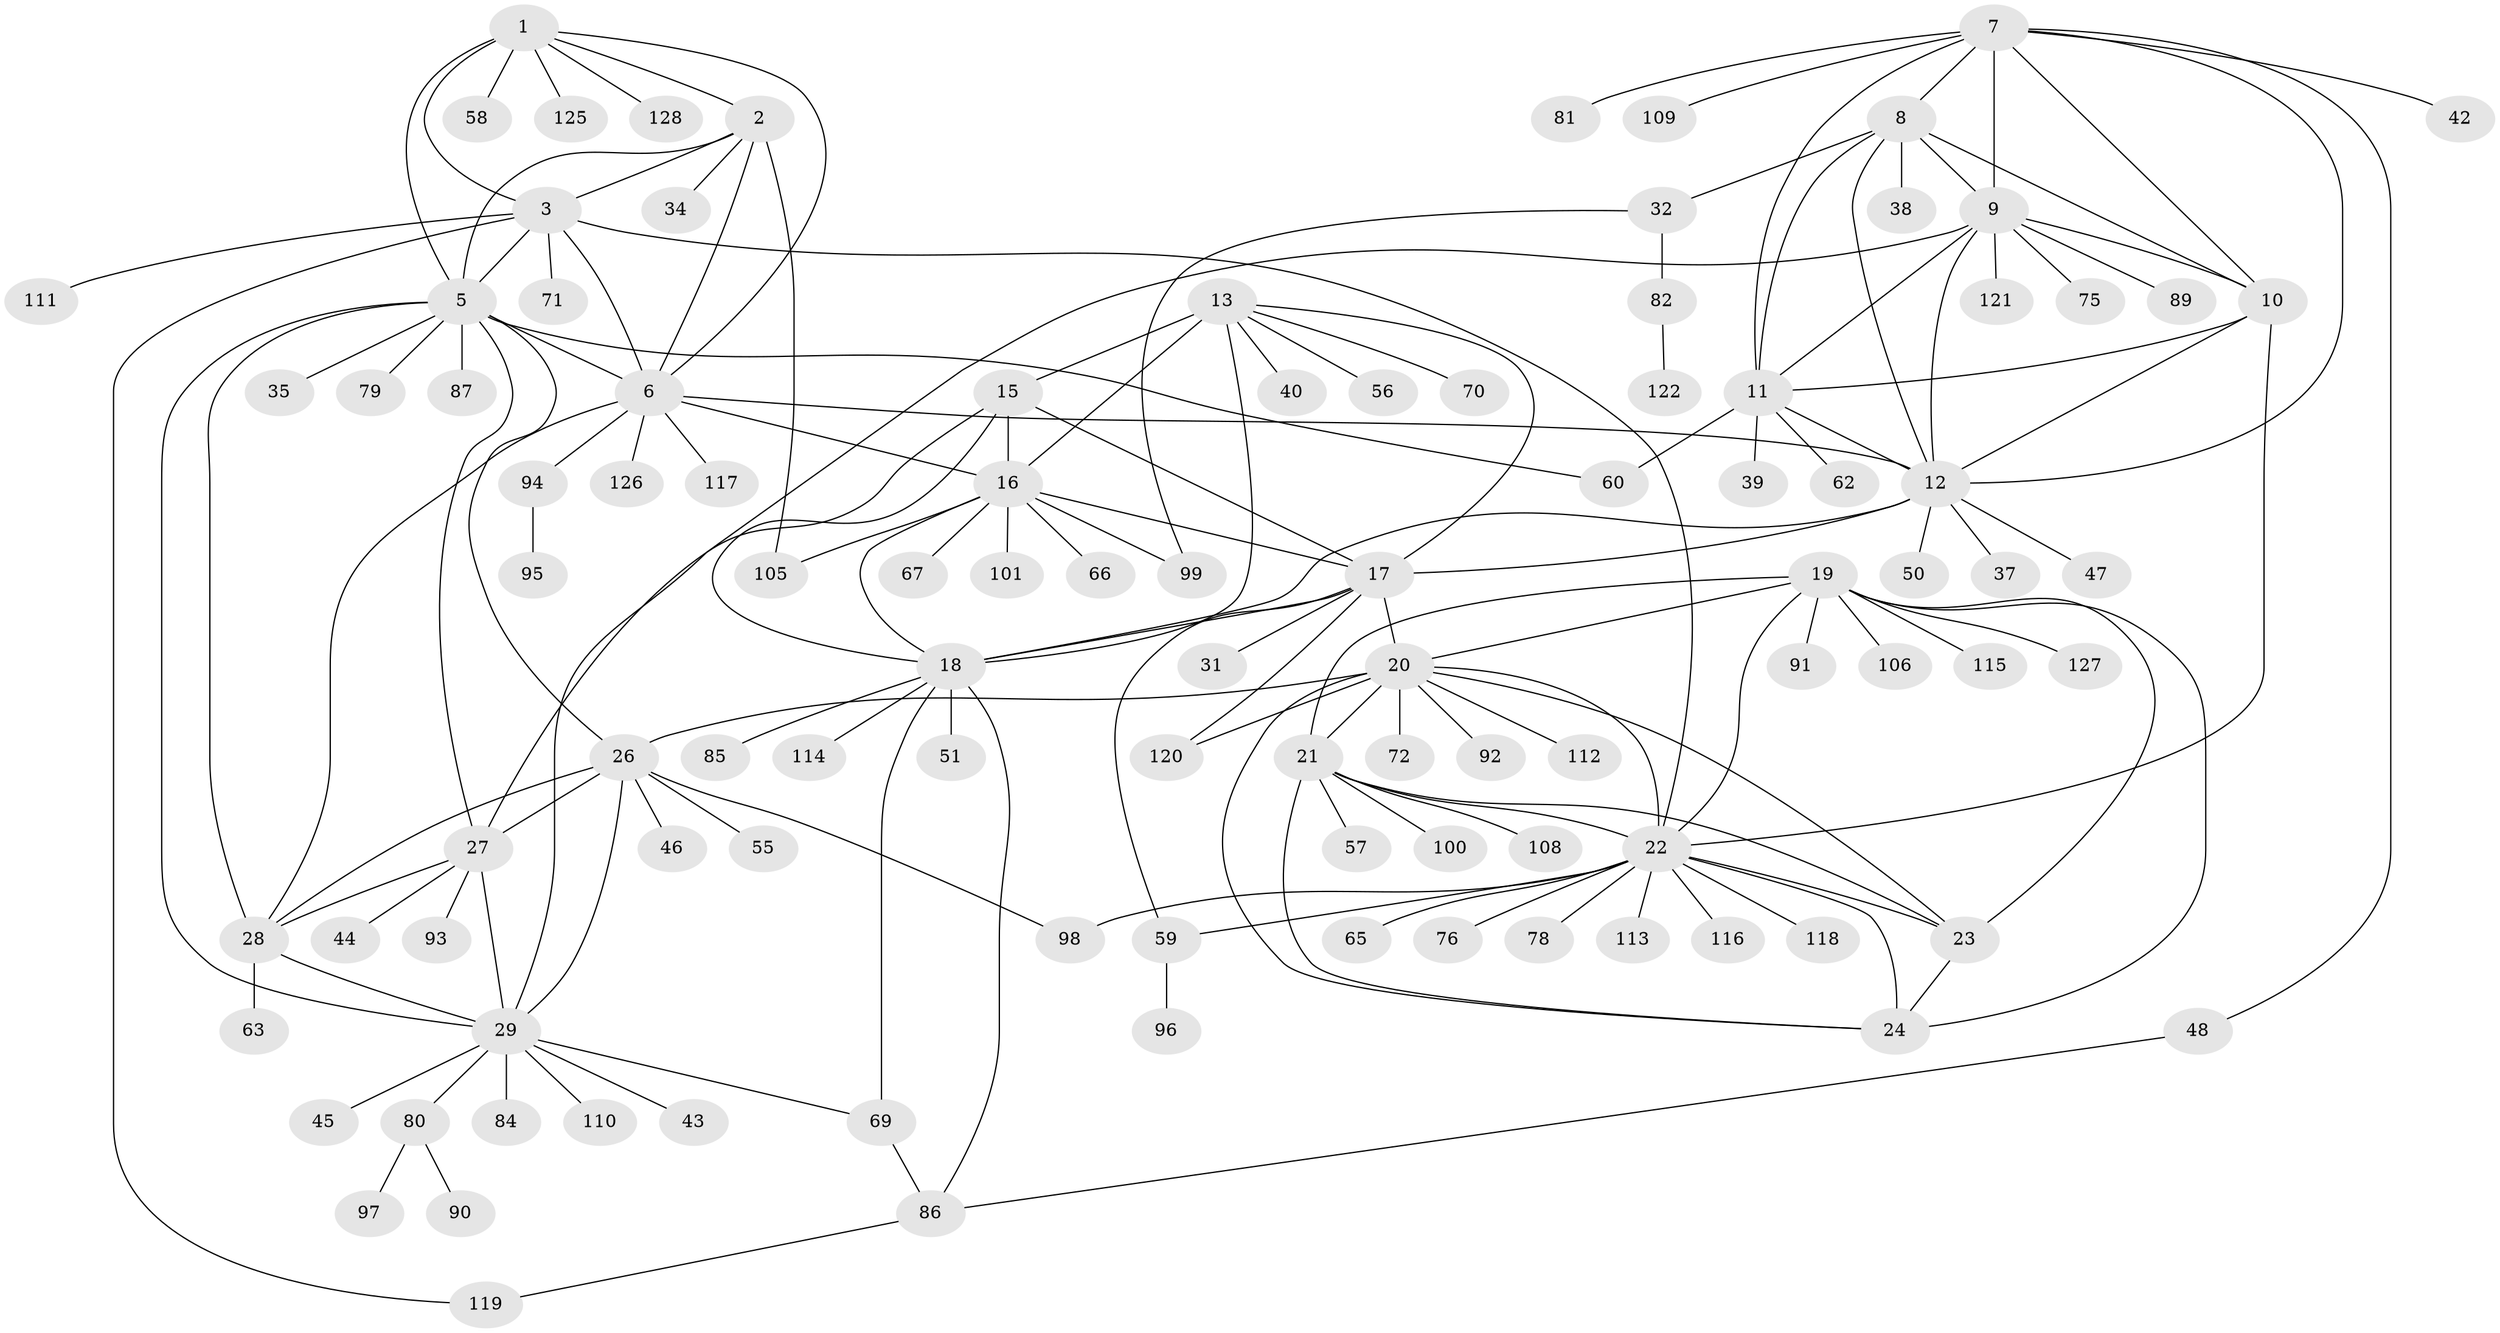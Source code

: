 // Generated by graph-tools (version 1.1) at 2025/24/03/03/25 07:24:10]
// undirected, 103 vertices, 158 edges
graph export_dot {
graph [start="1"]
  node [color=gray90,style=filled];
  1 [super="+53"];
  2 [super="+54"];
  3 [super="+4"];
  5 [super="+25"];
  6 [super="+123"];
  7 [super="+103"];
  8;
  9 [super="+36"];
  10;
  11 [super="+124"];
  12 [super="+41"];
  13 [super="+14"];
  15;
  16 [super="+64"];
  17 [super="+107"];
  18 [super="+104"];
  19;
  20 [super="+74"];
  21 [super="+49"];
  22 [super="+61"];
  23;
  24 [super="+68"];
  26 [super="+33"];
  27 [super="+52"];
  28 [super="+83"];
  29 [super="+30"];
  31;
  32 [super="+102"];
  34;
  35;
  37;
  38;
  39;
  40;
  42 [super="+73"];
  43;
  44;
  45;
  46;
  47;
  48;
  50;
  51 [super="+77"];
  55;
  56;
  57;
  58;
  59;
  60;
  62;
  63;
  65;
  66;
  67;
  69;
  70;
  71;
  72;
  75;
  76;
  78;
  79;
  80;
  81;
  82;
  84;
  85;
  86 [super="+88"];
  87;
  89;
  90;
  91;
  92;
  93;
  94;
  95;
  96;
  97;
  98;
  99;
  100;
  101;
  105;
  106;
  108;
  109;
  110;
  111;
  112;
  113;
  114;
  115;
  116;
  117;
  118;
  119;
  120;
  121;
  122;
  125;
  126;
  127;
  128;
  1 -- 2;
  1 -- 3 [weight=2];
  1 -- 5;
  1 -- 6;
  1 -- 128;
  1 -- 58;
  1 -- 125;
  2 -- 3 [weight=2];
  2 -- 5;
  2 -- 6;
  2 -- 34;
  2 -- 105;
  3 -- 5 [weight=2];
  3 -- 6 [weight=2];
  3 -- 71;
  3 -- 111;
  3 -- 22;
  3 -- 119;
  5 -- 6;
  5 -- 79;
  5 -- 35;
  5 -- 28;
  5 -- 87;
  5 -- 26;
  5 -- 27;
  5 -- 60;
  5 -- 29 [weight=2];
  6 -- 12;
  6 -- 16;
  6 -- 94;
  6 -- 117;
  6 -- 126;
  6 -- 28;
  7 -- 8;
  7 -- 9;
  7 -- 10;
  7 -- 11;
  7 -- 12;
  7 -- 42;
  7 -- 48;
  7 -- 81;
  7 -- 109;
  8 -- 9;
  8 -- 10;
  8 -- 11;
  8 -- 12;
  8 -- 32;
  8 -- 38;
  9 -- 10;
  9 -- 11;
  9 -- 12;
  9 -- 29;
  9 -- 75;
  9 -- 89;
  9 -- 121;
  10 -- 11;
  10 -- 12;
  10 -- 22;
  11 -- 12;
  11 -- 39;
  11 -- 60;
  11 -- 62;
  12 -- 17;
  12 -- 37;
  12 -- 47;
  12 -- 50;
  12 -- 18;
  13 -- 15 [weight=2];
  13 -- 16 [weight=2];
  13 -- 17 [weight=2];
  13 -- 18 [weight=2];
  13 -- 70;
  13 -- 40;
  13 -- 56;
  15 -- 16;
  15 -- 17;
  15 -- 18;
  15 -- 27;
  16 -- 17;
  16 -- 18;
  16 -- 66;
  16 -- 67;
  16 -- 99;
  16 -- 105;
  16 -- 101;
  17 -- 18;
  17 -- 20;
  17 -- 31;
  17 -- 59;
  17 -- 120;
  18 -- 51;
  18 -- 69;
  18 -- 85;
  18 -- 114;
  18 -- 86;
  19 -- 20;
  19 -- 21;
  19 -- 22;
  19 -- 23;
  19 -- 24;
  19 -- 91;
  19 -- 106;
  19 -- 115;
  19 -- 127;
  20 -- 21;
  20 -- 22;
  20 -- 23;
  20 -- 24;
  20 -- 26;
  20 -- 72;
  20 -- 112;
  20 -- 120;
  20 -- 92;
  21 -- 22;
  21 -- 23;
  21 -- 24;
  21 -- 57;
  21 -- 100;
  21 -- 108;
  22 -- 23;
  22 -- 24;
  22 -- 59;
  22 -- 65;
  22 -- 76;
  22 -- 78;
  22 -- 98;
  22 -- 116;
  22 -- 118;
  22 -- 113;
  23 -- 24;
  26 -- 27;
  26 -- 28;
  26 -- 29 [weight=2];
  26 -- 46;
  26 -- 98;
  26 -- 55;
  27 -- 28;
  27 -- 29 [weight=2];
  27 -- 44;
  27 -- 93;
  28 -- 29 [weight=2];
  28 -- 63;
  29 -- 69;
  29 -- 80;
  29 -- 110;
  29 -- 45;
  29 -- 84;
  29 -- 43;
  32 -- 82;
  32 -- 99;
  48 -- 86;
  59 -- 96;
  69 -- 86;
  80 -- 90;
  80 -- 97;
  82 -- 122;
  86 -- 119;
  94 -- 95;
}
